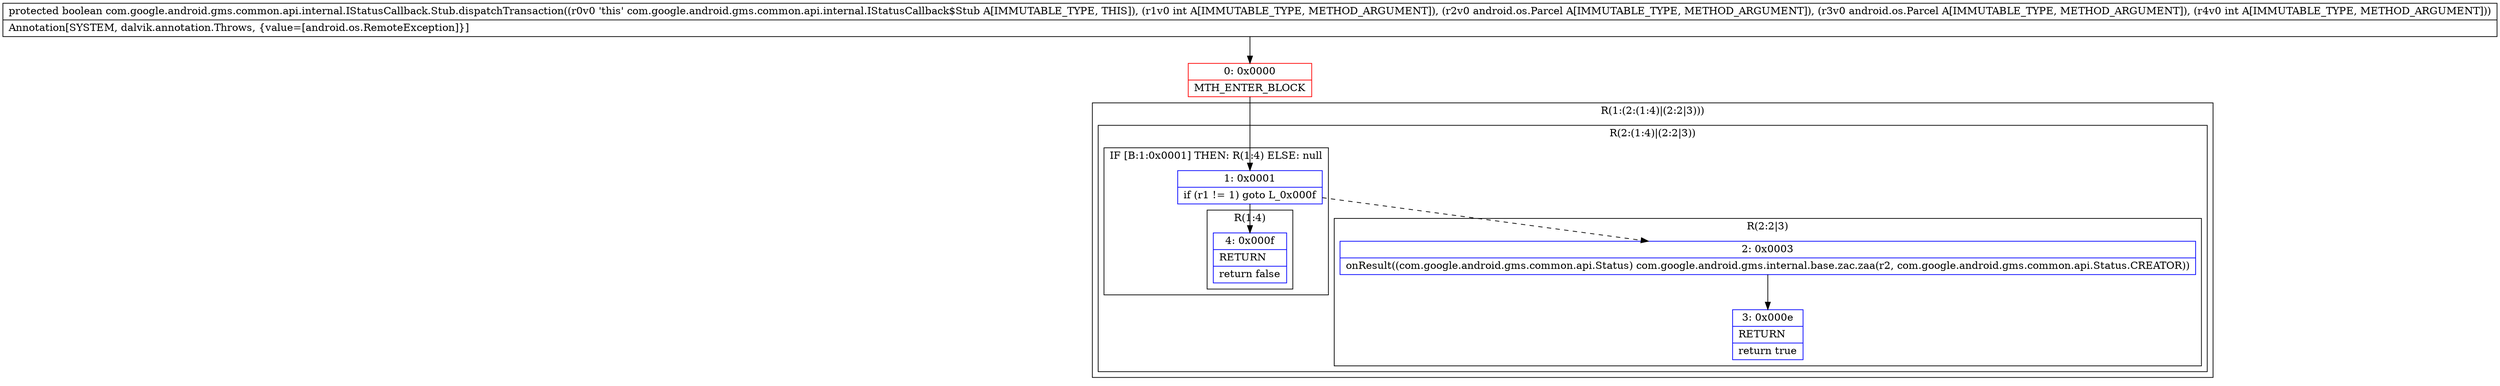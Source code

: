 digraph "CFG forcom.google.android.gms.common.api.internal.IStatusCallback.Stub.dispatchTransaction(ILandroid\/os\/Parcel;Landroid\/os\/Parcel;I)Z" {
subgraph cluster_Region_1740892498 {
label = "R(1:(2:(1:4)|(2:2|3)))";
node [shape=record,color=blue];
subgraph cluster_Region_181988553 {
label = "R(2:(1:4)|(2:2|3))";
node [shape=record,color=blue];
subgraph cluster_IfRegion_1820309229 {
label = "IF [B:1:0x0001] THEN: R(1:4) ELSE: null";
node [shape=record,color=blue];
Node_1 [shape=record,label="{1\:\ 0x0001|if (r1 != 1) goto L_0x000f\l}"];
subgraph cluster_Region_1343258446 {
label = "R(1:4)";
node [shape=record,color=blue];
Node_4 [shape=record,label="{4\:\ 0x000f|RETURN\l|return false\l}"];
}
}
subgraph cluster_Region_685872487 {
label = "R(2:2|3)";
node [shape=record,color=blue];
Node_2 [shape=record,label="{2\:\ 0x0003|onResult((com.google.android.gms.common.api.Status) com.google.android.gms.internal.base.zac.zaa(r2, com.google.android.gms.common.api.Status.CREATOR))\l}"];
Node_3 [shape=record,label="{3\:\ 0x000e|RETURN\l|return true\l}"];
}
}
}
Node_0 [shape=record,color=red,label="{0\:\ 0x0000|MTH_ENTER_BLOCK\l}"];
MethodNode[shape=record,label="{protected boolean com.google.android.gms.common.api.internal.IStatusCallback.Stub.dispatchTransaction((r0v0 'this' com.google.android.gms.common.api.internal.IStatusCallback$Stub A[IMMUTABLE_TYPE, THIS]), (r1v0 int A[IMMUTABLE_TYPE, METHOD_ARGUMENT]), (r2v0 android.os.Parcel A[IMMUTABLE_TYPE, METHOD_ARGUMENT]), (r3v0 android.os.Parcel A[IMMUTABLE_TYPE, METHOD_ARGUMENT]), (r4v0 int A[IMMUTABLE_TYPE, METHOD_ARGUMENT]))  | Annotation[SYSTEM, dalvik.annotation.Throws, \{value=[android.os.RemoteException]\}]\l}"];
MethodNode -> Node_0;
Node_1 -> Node_2[style=dashed];
Node_1 -> Node_4;
Node_2 -> Node_3;
Node_0 -> Node_1;
}

